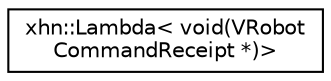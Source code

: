digraph "Graphical Class Hierarchy"
{
  edge [fontname="Helvetica",fontsize="10",labelfontname="Helvetica",labelfontsize="10"];
  node [fontname="Helvetica",fontsize="10",shape=record];
  rankdir="LR";
  Node1 [label="xhn::Lambda\< void(VRobot\lCommandReceipt *)\>",height=0.2,width=0.4,color="black", fillcolor="white", style="filled",URL="$classxhn_1_1_lambda.html"];
}
